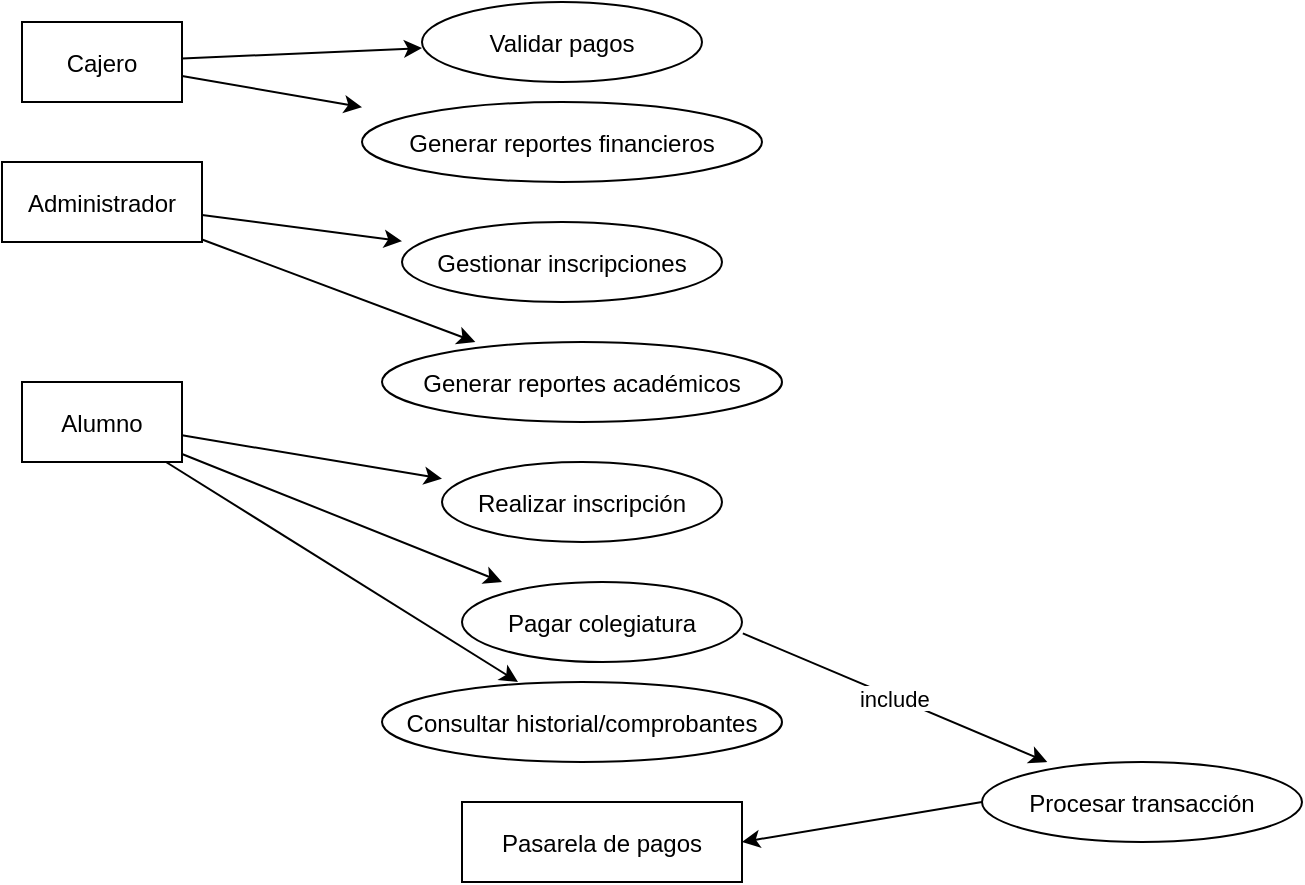 <mxfile version="28.2.3">
  <diagram name="Casos de Uso" id="0">
    <mxGraphModel dx="713" dy="372" grid="1" gridSize="10" guides="1" tooltips="1" connect="1" arrows="1" fold="1" page="1" pageScale="1" pageWidth="850" pageHeight="1100" math="0" shadow="0">
      <root>
        <mxCell id="0" />
        <mxCell id="1" parent="0" />
        <mxCell id="Alumno" value="Alumno" style="shape=rectangle;" parent="1" vertex="1">
          <mxGeometry x="30" y="270" width="80" height="40" as="geometry" />
        </mxCell>
        <mxCell id="Admin" value="Administrador" style="shape=rectangle;" parent="1" vertex="1">
          <mxGeometry x="20" y="160" width="100" height="40" as="geometry" />
        </mxCell>
        <mxCell id="Cajero" value="Cajero" style="shape=rectangle;" parent="1" vertex="1">
          <mxGeometry x="30" y="90" width="80" height="40" as="geometry" />
        </mxCell>
        <mxCell id="Inscripcion" value="Realizar inscripción" style="shape=ellipse;" parent="1" vertex="1">
          <mxGeometry x="240" y="310" width="140" height="40" as="geometry" />
        </mxCell>
        <mxCell id="Pago" value="Pagar colegiatura" style="shape=ellipse;" parent="1" vertex="1">
          <mxGeometry x="250" y="370" width="140" height="40" as="geometry" />
        </mxCell>
        <mxCell id="Historial" value="Consultar historial/comprobantes" style="shape=ellipse;" parent="1" vertex="1">
          <mxGeometry x="210" y="420" width="200" height="40" as="geometry" />
        </mxCell>
        <mxCell id="Gestion" value="Gestionar inscripciones" style="shape=ellipse;" parent="1" vertex="1">
          <mxGeometry x="220" y="190" width="160" height="40" as="geometry" />
        </mxCell>
        <mxCell id="ReportesAcad" value="Generar reportes académicos" style="shape=ellipse;" parent="1" vertex="1">
          <mxGeometry x="210" y="250" width="200" height="40" as="geometry" />
        </mxCell>
        <mxCell id="ValidarPagos" value="Validar pagos" style="shape=ellipse;" parent="1" vertex="1">
          <mxGeometry x="230" y="80" width="140" height="40" as="geometry" />
        </mxCell>
        <mxCell id="ReportesFin" value="Generar reportes financieros" style="shape=ellipse;" parent="1" vertex="1">
          <mxGeometry x="200" y="130" width="200" height="40" as="geometry" />
        </mxCell>
        <mxCell id="Transaccion" value="Procesar transacción" style="shape=ellipse;" parent="1" vertex="1">
          <mxGeometry x="510" y="460" width="160" height="40" as="geometry" />
        </mxCell>
        <mxCell id="e1" value="" parent="1" source="Alumno" target="Inscripcion" edge="1">
          <mxGeometry relative="1" as="geometry" />
        </mxCell>
        <mxCell id="e2" value="" parent="1" source="Alumno" target="Pago" edge="1">
          <mxGeometry relative="1" as="geometry" />
        </mxCell>
        <mxCell id="e3" value="" parent="1" source="Alumno" target="Historial" edge="1">
          <mxGeometry relative="1" as="geometry" />
        </mxCell>
        <mxCell id="e4" value="" parent="1" source="Admin" target="Gestion" edge="1">
          <mxGeometry relative="1" as="geometry" />
        </mxCell>
        <mxCell id="e5" value="" parent="1" source="Admin" target="ReportesAcad" edge="1">
          <mxGeometry relative="1" as="geometry" />
        </mxCell>
        <mxCell id="e6" value="" parent="1" source="Cajero" target="ValidarPagos" edge="1">
          <mxGeometry relative="1" as="geometry" />
        </mxCell>
        <mxCell id="e7" value="" parent="1" source="Cajero" target="ReportesFin" edge="1">
          <mxGeometry relative="1" as="geometry" />
        </mxCell>
        <mxCell id="e8" value="include" style="exitX=1.003;exitY=0.643;exitDx=0;exitDy=0;exitPerimeter=0;" parent="1" source="Pago" target="Transaccion" edge="1">
          <mxGeometry relative="1" as="geometry" />
        </mxCell>
        <mxCell id="pIfmiTo87jSj_gJRddER-1" value="" style="exitX=0;exitY=0.5;exitDx=0;exitDy=0;entryX=1;entryY=0.5;entryDx=0;entryDy=0;" edge="1" parent="1" source="Transaccion" target="Pasarela">
          <mxGeometry relative="1" as="geometry">
            <mxPoint x="350" y="390" as="sourcePoint" />
            <mxPoint x="480" y="490" as="targetPoint" />
          </mxGeometry>
        </mxCell>
        <mxCell id="Pasarela" value="Pasarela de pagos" style="shape=rectangle;" parent="1" vertex="1">
          <mxGeometry x="250" y="480" width="140" height="40" as="geometry" />
        </mxCell>
      </root>
    </mxGraphModel>
  </diagram>
</mxfile>
